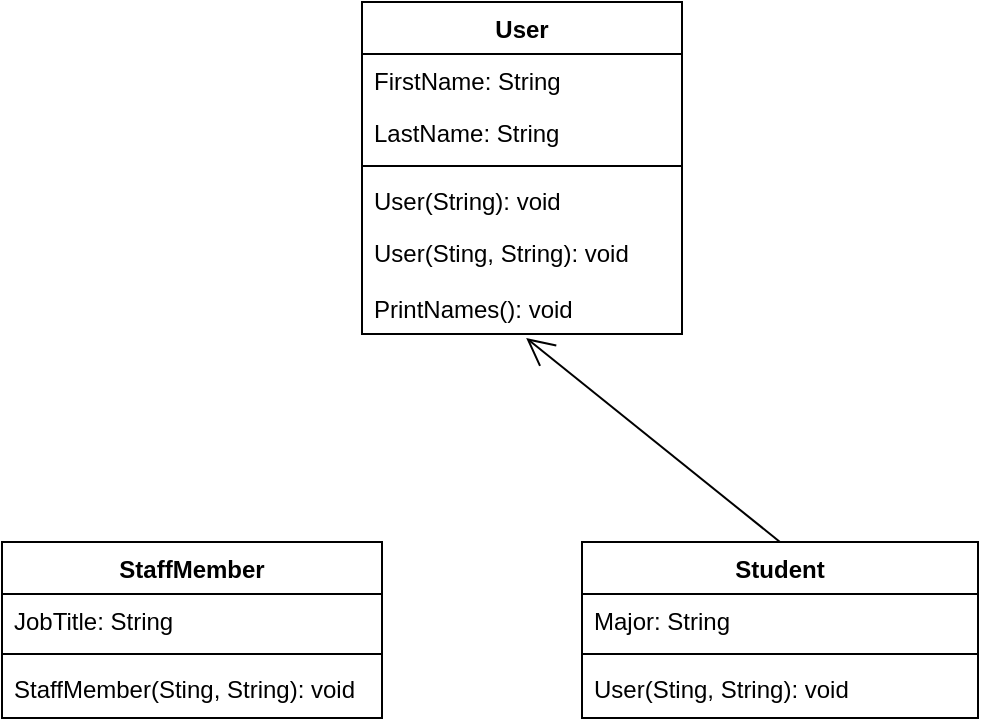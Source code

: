 <mxfile version="22.1.0" type="github">
  <diagram id="C5RBs43oDa-KdzZeNtuy" name="Page-1">
    <mxGraphModel dx="792" dy="770" grid="1" gridSize="10" guides="1" tooltips="1" connect="1" arrows="1" fold="1" page="1" pageScale="1" pageWidth="827" pageHeight="1169" math="0" shadow="0">
      <root>
        <mxCell id="WIyWlLk6GJQsqaUBKTNV-0" />
        <mxCell id="WIyWlLk6GJQsqaUBKTNV-1" parent="WIyWlLk6GJQsqaUBKTNV-0" />
        <mxCell id="2kHb5bhckZFIF3rqFmXR-5" value="Student" style="swimlane;fontStyle=1;align=center;verticalAlign=top;childLayout=stackLayout;horizontal=1;startSize=26;horizontalStack=0;resizeParent=1;resizeParentMax=0;resizeLast=0;collapsible=1;marginBottom=0;whiteSpace=wrap;html=1;" vertex="1" parent="WIyWlLk6GJQsqaUBKTNV-1">
          <mxGeometry x="400" y="300" width="198" height="88" as="geometry" />
        </mxCell>
        <mxCell id="2kHb5bhckZFIF3rqFmXR-2" value="Major: String" style="text;strokeColor=none;fillColor=none;align=left;verticalAlign=top;spacingLeft=4;spacingRight=4;overflow=hidden;rotatable=0;points=[[0,0.5],[1,0.5]];portConstraint=eastwest;whiteSpace=wrap;html=1;" vertex="1" parent="2kHb5bhckZFIF3rqFmXR-5">
          <mxGeometry y="26" width="198" height="26" as="geometry" />
        </mxCell>
        <mxCell id="2kHb5bhckZFIF3rqFmXR-7" value="" style="line;strokeWidth=1;fillColor=none;align=left;verticalAlign=middle;spacingTop=-1;spacingLeft=3;spacingRight=3;rotatable=0;labelPosition=right;points=[];portConstraint=eastwest;strokeColor=inherit;" vertex="1" parent="2kHb5bhckZFIF3rqFmXR-5">
          <mxGeometry y="52" width="198" height="8" as="geometry" />
        </mxCell>
        <mxCell id="2kHb5bhckZFIF3rqFmXR-8" value="User(Sting, String): void" style="text;strokeColor=none;fillColor=none;align=left;verticalAlign=top;spacingLeft=4;spacingRight=4;overflow=hidden;rotatable=0;points=[[0,0.5],[1,0.5]];portConstraint=eastwest;whiteSpace=wrap;html=1;" vertex="1" parent="2kHb5bhckZFIF3rqFmXR-5">
          <mxGeometry y="60" width="198" height="28" as="geometry" />
        </mxCell>
        <mxCell id="2kHb5bhckZFIF3rqFmXR-16" value="User" style="swimlane;fontStyle=1;align=center;verticalAlign=top;childLayout=stackLayout;horizontal=1;startSize=26;horizontalStack=0;resizeParent=1;resizeParentMax=0;resizeLast=0;collapsible=1;marginBottom=0;whiteSpace=wrap;html=1;" vertex="1" parent="WIyWlLk6GJQsqaUBKTNV-1">
          <mxGeometry x="290" y="30" width="160" height="166" as="geometry" />
        </mxCell>
        <mxCell id="2kHb5bhckZFIF3rqFmXR-17" value="FirstName: String" style="text;strokeColor=none;fillColor=none;align=left;verticalAlign=top;spacingLeft=4;spacingRight=4;overflow=hidden;rotatable=0;points=[[0,0.5],[1,0.5]];portConstraint=eastwest;whiteSpace=wrap;html=1;" vertex="1" parent="2kHb5bhckZFIF3rqFmXR-16">
          <mxGeometry y="26" width="160" height="26" as="geometry" />
        </mxCell>
        <mxCell id="2kHb5bhckZFIF3rqFmXR-18" value="LastName: String" style="text;strokeColor=none;fillColor=none;align=left;verticalAlign=top;spacingLeft=4;spacingRight=4;overflow=hidden;rotatable=0;points=[[0,0.5],[1,0.5]];portConstraint=eastwest;whiteSpace=wrap;html=1;" vertex="1" parent="2kHb5bhckZFIF3rqFmXR-16">
          <mxGeometry y="52" width="160" height="26" as="geometry" />
        </mxCell>
        <mxCell id="2kHb5bhckZFIF3rqFmXR-19" value="" style="line;strokeWidth=1;fillColor=none;align=left;verticalAlign=middle;spacingTop=-1;spacingLeft=3;spacingRight=3;rotatable=0;labelPosition=right;points=[];portConstraint=eastwest;strokeColor=inherit;" vertex="1" parent="2kHb5bhckZFIF3rqFmXR-16">
          <mxGeometry y="78" width="160" height="8" as="geometry" />
        </mxCell>
        <mxCell id="2kHb5bhckZFIF3rqFmXR-20" value="User(String): void" style="text;strokeColor=none;fillColor=none;align=left;verticalAlign=top;spacingLeft=4;spacingRight=4;overflow=hidden;rotatable=0;points=[[0,0.5],[1,0.5]];portConstraint=eastwest;whiteSpace=wrap;html=1;" vertex="1" parent="2kHb5bhckZFIF3rqFmXR-16">
          <mxGeometry y="86" width="160" height="26" as="geometry" />
        </mxCell>
        <mxCell id="2kHb5bhckZFIF3rqFmXR-21" value="User(Sting, String): void" style="text;strokeColor=none;fillColor=none;align=left;verticalAlign=top;spacingLeft=4;spacingRight=4;overflow=hidden;rotatable=0;points=[[0,0.5],[1,0.5]];portConstraint=eastwest;whiteSpace=wrap;html=1;" vertex="1" parent="2kHb5bhckZFIF3rqFmXR-16">
          <mxGeometry y="112" width="160" height="28" as="geometry" />
        </mxCell>
        <mxCell id="2kHb5bhckZFIF3rqFmXR-22" value="PrintNames(): void" style="text;strokeColor=none;fillColor=none;align=left;verticalAlign=top;spacingLeft=4;spacingRight=4;overflow=hidden;rotatable=0;points=[[0,0.5],[1,0.5]];portConstraint=eastwest;whiteSpace=wrap;html=1;" vertex="1" parent="2kHb5bhckZFIF3rqFmXR-16">
          <mxGeometry y="140" width="160" height="26" as="geometry" />
        </mxCell>
        <mxCell id="2kHb5bhckZFIF3rqFmXR-26" value="" style="endArrow=open;endFill=1;endSize=12;html=1;rounded=0;entryX=0.513;entryY=1.077;entryDx=0;entryDy=0;entryPerimeter=0;exitX=0.5;exitY=0;exitDx=0;exitDy=0;" edge="1" parent="WIyWlLk6GJQsqaUBKTNV-1" source="2kHb5bhckZFIF3rqFmXR-5" target="2kHb5bhckZFIF3rqFmXR-22">
          <mxGeometry width="160" relative="1" as="geometry">
            <mxPoint x="470" y="310" as="sourcePoint" />
            <mxPoint x="630" y="310" as="targetPoint" />
          </mxGeometry>
        </mxCell>
        <mxCell id="2kHb5bhckZFIF3rqFmXR-27" value="StaffMember" style="swimlane;fontStyle=1;align=center;verticalAlign=top;childLayout=stackLayout;horizontal=1;startSize=26;horizontalStack=0;resizeParent=1;resizeParentMax=0;resizeLast=0;collapsible=1;marginBottom=0;whiteSpace=wrap;html=1;" vertex="1" parent="WIyWlLk6GJQsqaUBKTNV-1">
          <mxGeometry x="110" y="300" width="190" height="88" as="geometry" />
        </mxCell>
        <mxCell id="2kHb5bhckZFIF3rqFmXR-28" value="JobTitle: String" style="text;strokeColor=none;fillColor=none;align=left;verticalAlign=top;spacingLeft=4;spacingRight=4;overflow=hidden;rotatable=0;points=[[0,0.5],[1,0.5]];portConstraint=eastwest;whiteSpace=wrap;html=1;" vertex="1" parent="2kHb5bhckZFIF3rqFmXR-27">
          <mxGeometry y="26" width="190" height="26" as="geometry" />
        </mxCell>
        <mxCell id="2kHb5bhckZFIF3rqFmXR-29" value="" style="line;strokeWidth=1;fillColor=none;align=left;verticalAlign=middle;spacingTop=-1;spacingLeft=3;spacingRight=3;rotatable=0;labelPosition=right;points=[];portConstraint=eastwest;strokeColor=inherit;" vertex="1" parent="2kHb5bhckZFIF3rqFmXR-27">
          <mxGeometry y="52" width="190" height="8" as="geometry" />
        </mxCell>
        <mxCell id="2kHb5bhckZFIF3rqFmXR-30" value="StaffMember(Sting, String): void" style="text;strokeColor=none;fillColor=none;align=left;verticalAlign=top;spacingLeft=4;spacingRight=4;overflow=hidden;rotatable=0;points=[[0,0.5],[1,0.5]];portConstraint=eastwest;whiteSpace=wrap;html=1;" vertex="1" parent="2kHb5bhckZFIF3rqFmXR-27">
          <mxGeometry y="60" width="190" height="28" as="geometry" />
        </mxCell>
      </root>
    </mxGraphModel>
  </diagram>
</mxfile>
